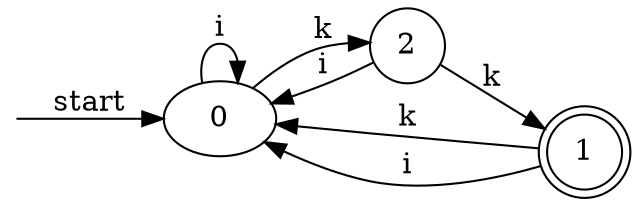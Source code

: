 digraph dfa {
    rankdir = LR;
    __start [style = invis, shape = point];
    __start -> "0" [ label = "start" ];
    node [shape = doublecircle]; "1"
    node [shape = circle];
    "2" -> "1" [ label = "k" ];
    "2" -> "0" [ label = "i" ];
    "0" -> "2" [ label = "k" ];
    "0" -> "0" [ label = "i" ];
    "1" -> "0" [ label = "k" ];
    "1" -> "0" [ label = "i" ];
}
